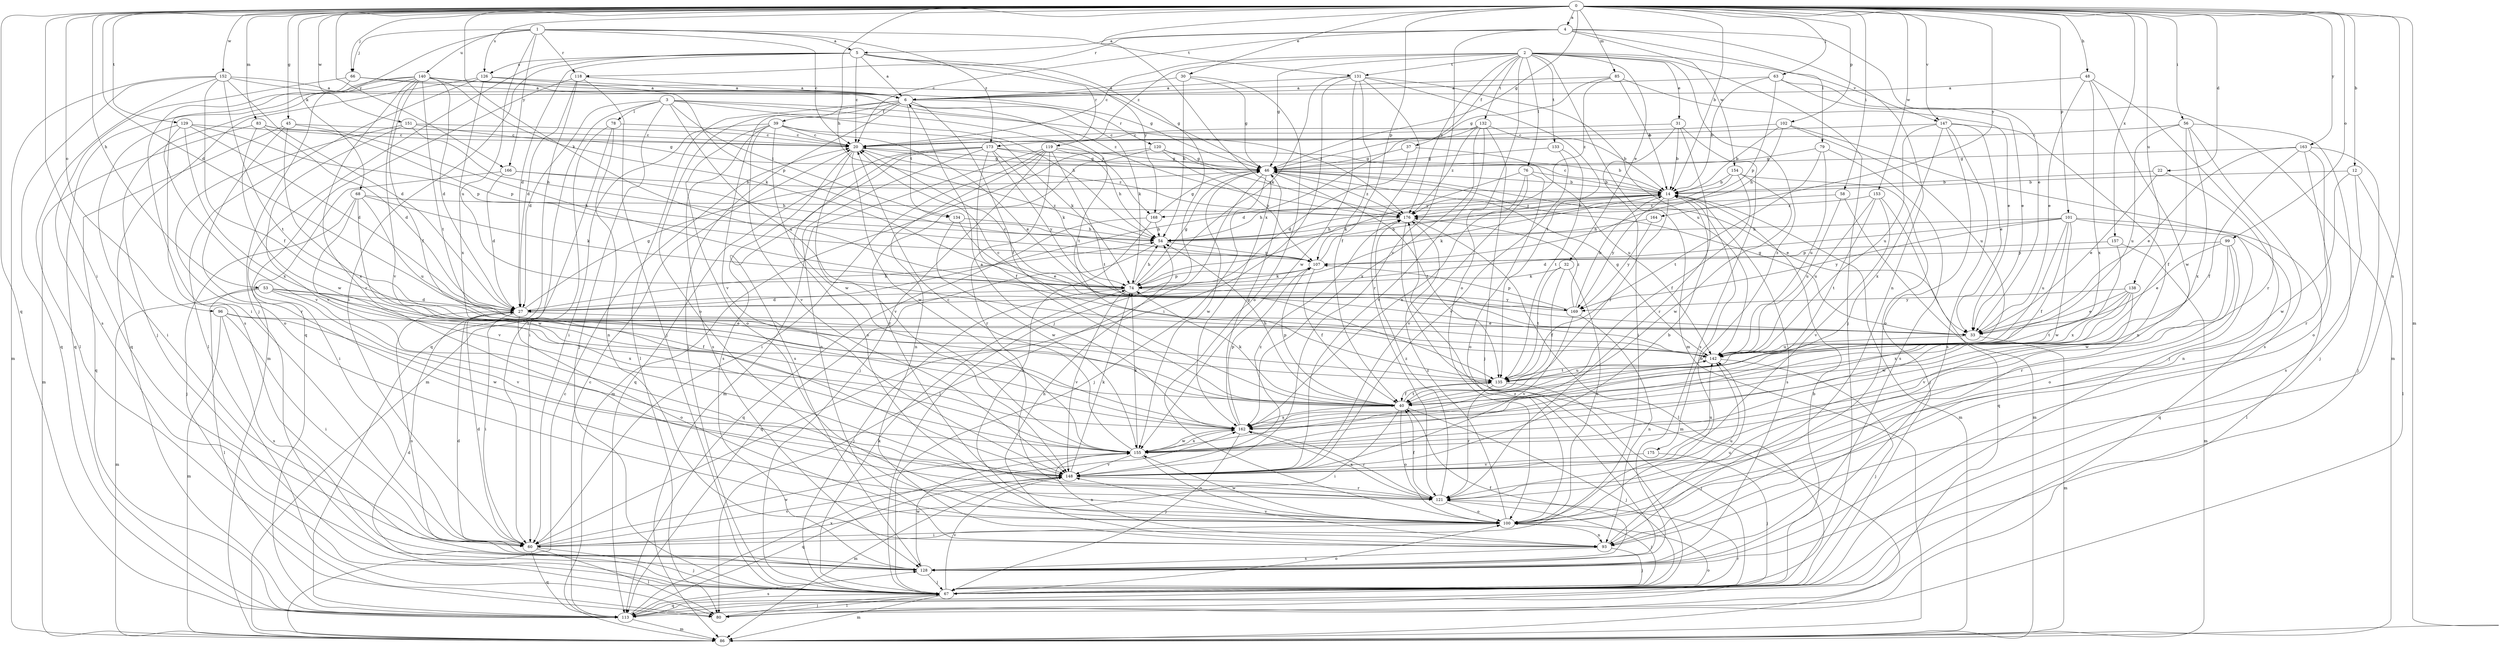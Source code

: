 strict digraph  {
0;
1;
2;
3;
4;
5;
6;
12;
14;
20;
22;
27;
30;
31;
32;
33;
37;
39;
40;
45;
46;
48;
53;
54;
56;
58;
60;
63;
66;
67;
68;
74;
76;
78;
79;
80;
83;
85;
86;
93;
96;
99;
100;
101;
102;
107;
113;
118;
119;
120;
121;
126;
128;
129;
131;
132;
133;
134;
135;
138;
140;
142;
147;
148;
151;
152;
153;
154;
155;
157;
162;
163;
164;
166;
168;
169;
173;
175;
176;
0 -> 4  [label=a];
0 -> 12  [label=b];
0 -> 14  [label=b];
0 -> 22  [label=d];
0 -> 27  [label=d];
0 -> 30  [label=e];
0 -> 45  [label=g];
0 -> 46  [label=g];
0 -> 48  [label=h];
0 -> 53  [label=h];
0 -> 54  [label=h];
0 -> 56  [label=i];
0 -> 58  [label=i];
0 -> 60  [label=i];
0 -> 63  [label=j];
0 -> 66  [label=j];
0 -> 68  [label=k];
0 -> 74  [label=k];
0 -> 83  [label=m];
0 -> 85  [label=m];
0 -> 86  [label=m];
0 -> 93  [label=n];
0 -> 96  [label=o];
0 -> 99  [label=o];
0 -> 101  [label=p];
0 -> 102  [label=p];
0 -> 107  [label=p];
0 -> 113  [label=q];
0 -> 126  [label=s];
0 -> 129  [label=t];
0 -> 138  [label=u];
0 -> 147  [label=v];
0 -> 151  [label=w];
0 -> 152  [label=w];
0 -> 153  [label=w];
0 -> 157  [label=x];
0 -> 162  [label=x];
0 -> 163  [label=y];
0 -> 164  [label=y];
0 -> 166  [label=y];
1 -> 5  [label=a];
1 -> 20  [label=c];
1 -> 66  [label=j];
1 -> 67  [label=j];
1 -> 118  [label=r];
1 -> 131  [label=t];
1 -> 140  [label=u];
1 -> 142  [label=u];
1 -> 166  [label=y];
1 -> 173  [label=z];
2 -> 20  [label=c];
2 -> 31  [label=e];
2 -> 32  [label=e];
2 -> 37  [label=f];
2 -> 46  [label=g];
2 -> 67  [label=j];
2 -> 76  [label=l];
2 -> 86  [label=m];
2 -> 100  [label=o];
2 -> 131  [label=t];
2 -> 132  [label=t];
2 -> 133  [label=t];
2 -> 147  [label=v];
2 -> 173  [label=z];
2 -> 175  [label=z];
2 -> 176  [label=z];
3 -> 27  [label=d];
3 -> 54  [label=h];
3 -> 60  [label=i];
3 -> 67  [label=j];
3 -> 78  [label=l];
3 -> 134  [label=t];
3 -> 142  [label=u];
3 -> 168  [label=y];
3 -> 176  [label=z];
4 -> 5  [label=a];
4 -> 20  [label=c];
4 -> 33  [label=e];
4 -> 79  [label=l];
4 -> 93  [label=n];
4 -> 118  [label=r];
4 -> 148  [label=v];
4 -> 154  [label=w];
5 -> 6  [label=a];
5 -> 20  [label=c];
5 -> 27  [label=d];
5 -> 60  [label=i];
5 -> 67  [label=j];
5 -> 113  [label=q];
5 -> 119  [label=r];
5 -> 126  [label=s];
5 -> 168  [label=y];
6 -> 39  [label=f];
6 -> 40  [label=f];
6 -> 67  [label=j];
6 -> 74  [label=k];
6 -> 80  [label=l];
6 -> 100  [label=o];
6 -> 120  [label=r];
6 -> 134  [label=t];
6 -> 135  [label=t];
6 -> 148  [label=v];
12 -> 14  [label=b];
12 -> 80  [label=l];
12 -> 128  [label=s];
12 -> 155  [label=w];
14 -> 20  [label=c];
14 -> 40  [label=f];
14 -> 54  [label=h];
14 -> 74  [label=k];
14 -> 86  [label=m];
14 -> 128  [label=s];
14 -> 168  [label=y];
14 -> 169  [label=y];
14 -> 176  [label=z];
20 -> 46  [label=g];
20 -> 128  [label=s];
20 -> 148  [label=v];
20 -> 155  [label=w];
20 -> 176  [label=z];
22 -> 14  [label=b];
22 -> 33  [label=e];
22 -> 93  [label=n];
27 -> 33  [label=e];
27 -> 46  [label=g];
27 -> 54  [label=h];
27 -> 60  [label=i];
27 -> 100  [label=o];
27 -> 128  [label=s];
30 -> 6  [label=a];
30 -> 46  [label=g];
30 -> 54  [label=h];
30 -> 100  [label=o];
31 -> 14  [label=b];
31 -> 20  [label=c];
31 -> 60  [label=i];
31 -> 121  [label=r];
31 -> 128  [label=s];
32 -> 40  [label=f];
32 -> 74  [label=k];
32 -> 100  [label=o];
32 -> 135  [label=t];
33 -> 46  [label=g];
33 -> 86  [label=m];
33 -> 142  [label=u];
37 -> 27  [label=d];
37 -> 46  [label=g];
37 -> 142  [label=u];
39 -> 20  [label=c];
39 -> 33  [label=e];
39 -> 60  [label=i];
39 -> 74  [label=k];
39 -> 100  [label=o];
39 -> 128  [label=s];
39 -> 148  [label=v];
39 -> 155  [label=w];
40 -> 54  [label=h];
40 -> 60  [label=i];
40 -> 67  [label=j];
40 -> 74  [label=k];
40 -> 100  [label=o];
40 -> 107  [label=p];
40 -> 135  [label=t];
40 -> 162  [label=x];
45 -> 20  [label=c];
45 -> 74  [label=k];
45 -> 113  [label=q];
45 -> 121  [label=r];
45 -> 162  [label=x];
46 -> 14  [label=b];
46 -> 33  [label=e];
46 -> 67  [label=j];
46 -> 80  [label=l];
46 -> 135  [label=t];
46 -> 155  [label=w];
46 -> 176  [label=z];
48 -> 6  [label=a];
48 -> 33  [label=e];
48 -> 121  [label=r];
48 -> 155  [label=w];
48 -> 162  [label=x];
53 -> 27  [label=d];
53 -> 40  [label=f];
53 -> 80  [label=l];
53 -> 86  [label=m];
53 -> 148  [label=v];
53 -> 162  [label=x];
54 -> 107  [label=p];
54 -> 113  [label=q];
56 -> 20  [label=c];
56 -> 40  [label=f];
56 -> 67  [label=j];
56 -> 128  [label=s];
56 -> 142  [label=u];
56 -> 162  [label=x];
58 -> 86  [label=m];
58 -> 142  [label=u];
58 -> 176  [label=z];
60 -> 27  [label=d];
60 -> 67  [label=j];
60 -> 80  [label=l];
60 -> 113  [label=q];
60 -> 148  [label=v];
60 -> 155  [label=w];
63 -> 6  [label=a];
63 -> 14  [label=b];
63 -> 33  [label=e];
63 -> 86  [label=m];
63 -> 107  [label=p];
66 -> 6  [label=a];
66 -> 46  [label=g];
66 -> 60  [label=i];
66 -> 128  [label=s];
67 -> 14  [label=b];
67 -> 27  [label=d];
67 -> 74  [label=k];
67 -> 80  [label=l];
67 -> 86  [label=m];
67 -> 100  [label=o];
67 -> 113  [label=q];
67 -> 148  [label=v];
68 -> 67  [label=j];
68 -> 74  [label=k];
68 -> 142  [label=u];
68 -> 148  [label=v];
68 -> 155  [label=w];
68 -> 176  [label=z];
74 -> 27  [label=d];
74 -> 46  [label=g];
74 -> 54  [label=h];
74 -> 67  [label=j];
74 -> 107  [label=p];
74 -> 148  [label=v];
74 -> 169  [label=y];
76 -> 14  [label=b];
76 -> 74  [label=k];
76 -> 100  [label=o];
76 -> 148  [label=v];
76 -> 162  [label=x];
78 -> 20  [label=c];
78 -> 60  [label=i];
78 -> 86  [label=m];
78 -> 93  [label=n];
79 -> 46  [label=g];
79 -> 128  [label=s];
79 -> 135  [label=t];
79 -> 142  [label=u];
80 -> 67  [label=j];
83 -> 20  [label=c];
83 -> 27  [label=d];
83 -> 86  [label=m];
83 -> 107  [label=p];
83 -> 155  [label=w];
85 -> 6  [label=a];
85 -> 14  [label=b];
85 -> 33  [label=e];
85 -> 46  [label=g];
85 -> 176  [label=z];
86 -> 20  [label=c];
93 -> 54  [label=h];
93 -> 67  [label=j];
93 -> 128  [label=s];
93 -> 142  [label=u];
93 -> 148  [label=v];
96 -> 33  [label=e];
96 -> 60  [label=i];
96 -> 86  [label=m];
96 -> 128  [label=s];
96 -> 155  [label=w];
99 -> 33  [label=e];
99 -> 100  [label=o];
99 -> 107  [label=p];
99 -> 121  [label=r];
99 -> 155  [label=w];
100 -> 14  [label=b];
100 -> 60  [label=i];
100 -> 93  [label=n];
100 -> 142  [label=u];
100 -> 155  [label=w];
100 -> 176  [label=z];
101 -> 27  [label=d];
101 -> 40  [label=f];
101 -> 54  [label=h];
101 -> 80  [label=l];
101 -> 113  [label=q];
101 -> 142  [label=u];
101 -> 155  [label=w];
101 -> 169  [label=y];
102 -> 14  [label=b];
102 -> 20  [label=c];
102 -> 54  [label=h];
102 -> 67  [label=j];
102 -> 142  [label=u];
107 -> 14  [label=b];
107 -> 40  [label=f];
107 -> 74  [label=k];
113 -> 20  [label=c];
113 -> 86  [label=m];
113 -> 100  [label=o];
113 -> 121  [label=r];
113 -> 128  [label=s];
113 -> 162  [label=x];
118 -> 6  [label=a];
118 -> 27  [label=d];
118 -> 67  [label=j];
118 -> 86  [label=m];
118 -> 113  [label=q];
119 -> 46  [label=g];
119 -> 54  [label=h];
119 -> 60  [label=i];
119 -> 67  [label=j];
119 -> 86  [label=m];
119 -> 93  [label=n];
119 -> 121  [label=r];
119 -> 135  [label=t];
120 -> 46  [label=g];
120 -> 86  [label=m];
120 -> 107  [label=p];
120 -> 121  [label=r];
120 -> 176  [label=z];
121 -> 40  [label=f];
121 -> 67  [label=j];
121 -> 100  [label=o];
121 -> 162  [label=x];
121 -> 176  [label=z];
126 -> 6  [label=a];
126 -> 80  [label=l];
126 -> 107  [label=p];
126 -> 113  [label=q];
126 -> 162  [label=x];
128 -> 27  [label=d];
128 -> 40  [label=f];
128 -> 67  [label=j];
128 -> 155  [label=w];
128 -> 176  [label=z];
129 -> 20  [label=c];
129 -> 27  [label=d];
129 -> 60  [label=i];
129 -> 107  [label=p];
129 -> 148  [label=v];
129 -> 162  [label=x];
131 -> 6  [label=a];
131 -> 40  [label=f];
131 -> 60  [label=i];
131 -> 74  [label=k];
131 -> 121  [label=r];
131 -> 135  [label=t];
131 -> 142  [label=u];
131 -> 155  [label=w];
132 -> 14  [label=b];
132 -> 20  [label=c];
132 -> 27  [label=d];
132 -> 67  [label=j];
132 -> 148  [label=v];
132 -> 162  [label=x];
132 -> 176  [label=z];
133 -> 46  [label=g];
133 -> 135  [label=t];
133 -> 148  [label=v];
134 -> 33  [label=e];
134 -> 54  [label=h];
134 -> 155  [label=w];
135 -> 40  [label=f];
135 -> 67  [label=j];
135 -> 121  [label=r];
135 -> 142  [label=u];
138 -> 33  [label=e];
138 -> 135  [label=t];
138 -> 148  [label=v];
138 -> 155  [label=w];
138 -> 162  [label=x];
138 -> 169  [label=y];
140 -> 6  [label=a];
140 -> 27  [label=d];
140 -> 40  [label=f];
140 -> 46  [label=g];
140 -> 67  [label=j];
140 -> 74  [label=k];
140 -> 113  [label=q];
140 -> 121  [label=r];
140 -> 128  [label=s];
140 -> 135  [label=t];
140 -> 148  [label=v];
142 -> 20  [label=c];
142 -> 46  [label=g];
142 -> 67  [label=j];
142 -> 135  [label=t];
147 -> 20  [label=c];
147 -> 33  [label=e];
147 -> 93  [label=n];
147 -> 100  [label=o];
147 -> 128  [label=s];
147 -> 142  [label=u];
147 -> 162  [label=x];
148 -> 14  [label=b];
148 -> 74  [label=k];
148 -> 86  [label=m];
148 -> 113  [label=q];
148 -> 121  [label=r];
148 -> 142  [label=u];
148 -> 176  [label=z];
151 -> 20  [label=c];
151 -> 46  [label=g];
151 -> 54  [label=h];
151 -> 100  [label=o];
151 -> 148  [label=v];
152 -> 6  [label=a];
152 -> 27  [label=d];
152 -> 40  [label=f];
152 -> 80  [label=l];
152 -> 86  [label=m];
152 -> 113  [label=q];
152 -> 135  [label=t];
152 -> 176  [label=z];
153 -> 113  [label=q];
153 -> 135  [label=t];
153 -> 142  [label=u];
153 -> 148  [label=v];
153 -> 176  [label=z];
154 -> 14  [label=b];
154 -> 40  [label=f];
154 -> 54  [label=h];
154 -> 67  [label=j];
154 -> 155  [label=w];
155 -> 20  [label=c];
155 -> 74  [label=k];
155 -> 93  [label=n];
155 -> 100  [label=o];
155 -> 148  [label=v];
155 -> 162  [label=x];
157 -> 86  [label=m];
157 -> 107  [label=p];
157 -> 162  [label=x];
162 -> 6  [label=a];
162 -> 46  [label=g];
162 -> 67  [label=j];
162 -> 107  [label=p];
162 -> 121  [label=r];
162 -> 155  [label=w];
163 -> 33  [label=e];
163 -> 40  [label=f];
163 -> 46  [label=g];
163 -> 67  [label=j];
163 -> 100  [label=o];
163 -> 121  [label=r];
164 -> 54  [label=h];
164 -> 169  [label=y];
166 -> 14  [label=b];
166 -> 27  [label=d];
166 -> 54  [label=h];
166 -> 60  [label=i];
168 -> 46  [label=g];
168 -> 54  [label=h];
168 -> 100  [label=o];
168 -> 113  [label=q];
169 -> 14  [label=b];
169 -> 20  [label=c];
169 -> 93  [label=n];
169 -> 107  [label=p];
169 -> 148  [label=v];
169 -> 176  [label=z];
173 -> 14  [label=b];
173 -> 40  [label=f];
173 -> 46  [label=g];
173 -> 74  [label=k];
173 -> 93  [label=n];
173 -> 100  [label=o];
173 -> 113  [label=q];
173 -> 128  [label=s];
173 -> 169  [label=y];
175 -> 67  [label=j];
175 -> 148  [label=v];
176 -> 54  [label=h];
176 -> 80  [label=l];
176 -> 86  [label=m];
}
